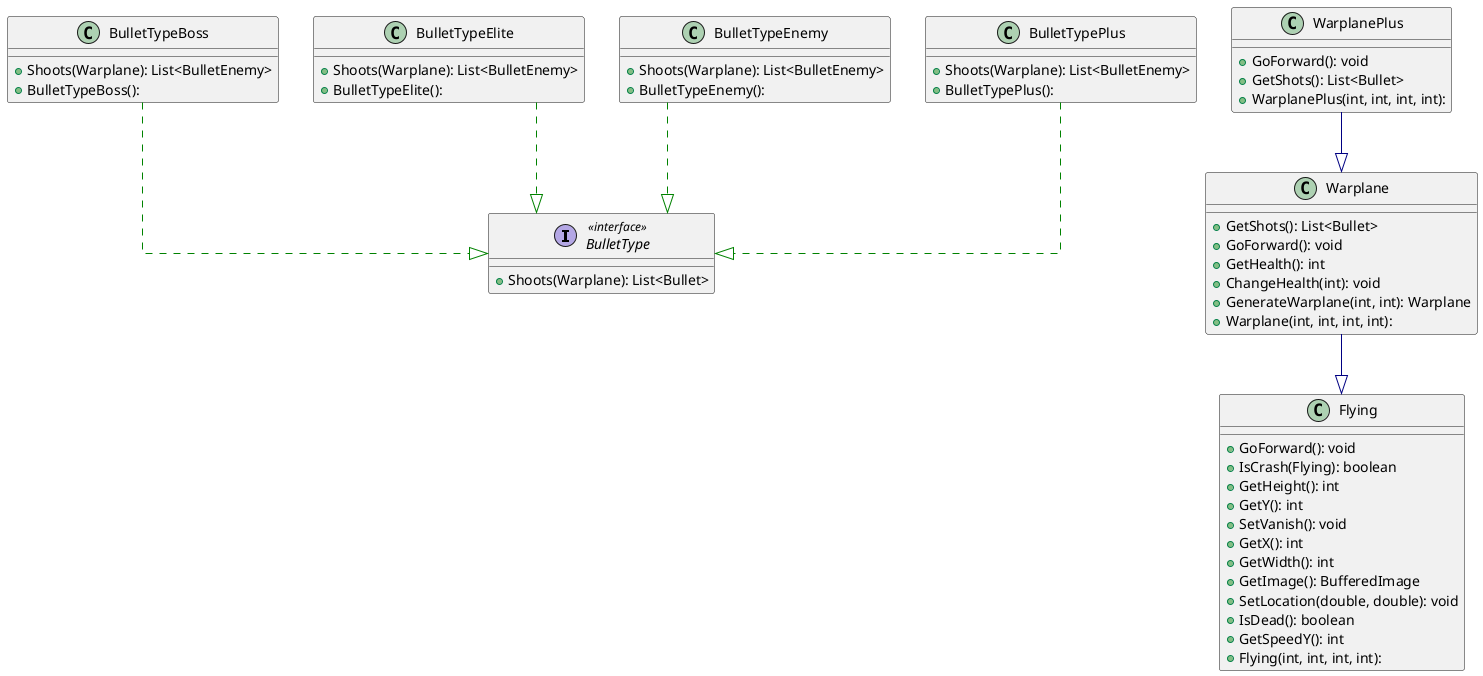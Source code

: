 @startuml

top to bottom direction
skinparam linetype ortho

interface BulletType << interface >> {
  + Shoots(Warplane): List<Bullet>
}
class BulletTypeBoss {
  + Shoots(Warplane): List<BulletEnemy>
  + BulletTypeBoss():
}
class BulletTypeElite {
  + Shoots(Warplane): List<BulletEnemy>
  + BulletTypeElite():
}
class BulletTypeEnemy {
  + Shoots(Warplane): List<BulletEnemy>
  + BulletTypeEnemy():
}
class BulletTypePlus {
  + Shoots(Warplane): List<BulletEnemy>
  + BulletTypePlus():
}

BulletTypeBoss   -[#008200,dashed]-^  BulletType
BulletTypeElite  -[#008200,dashed]-^  BulletType
BulletTypeEnemy  -[#008200,dashed]-^  BulletType
BulletTypePlus   -[#008200,dashed]-^  BulletType

class Flying {
  + GoForward(): void
  + IsCrash(Flying): boolean
  + GetHeight(): int
  + GetY(): int
  + SetVanish(): void
  + GetX(): int
  + GetWidth(): int
  + GetImage(): BufferedImage
  + SetLocation(double, double): void
  + IsDead(): boolean
  + GetSpeedY(): int
  + Flying(int, int, int, int):
}
class Warplane {
  + GetShots(): List<Bullet>
  + GoForward(): void
  + GetHealth(): int
  + ChangeHealth(int): void
  + GenerateWarplane(int, int): Warplane
  + Warplane(int, int, int, int):
}
class WarplanePlus {
  + GoForward(): void
  + GetShots(): List<Bullet>
  + WarplanePlus(int, int, int, int):
}

Warplane      -[#000082,plain]-^  Flying
WarplanePlus  -[#000082,plain]-^  Warplane

@enduml
